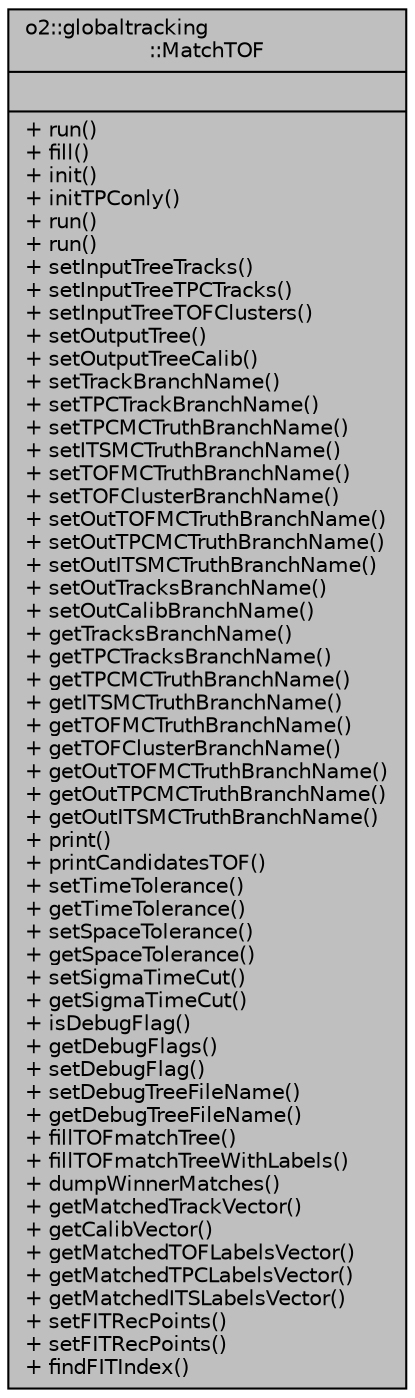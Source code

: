 digraph "o2::globaltracking::MatchTOF"
{
 // INTERACTIVE_SVG=YES
  bgcolor="transparent";
  edge [fontname="Helvetica",fontsize="10",labelfontname="Helvetica",labelfontsize="10"];
  node [fontname="Helvetica",fontsize="10",shape=record];
  Node1 [label="{o2::globaltracking\l::MatchTOF\n||+ run()\l+ fill()\l+ init()\l+ initTPConly()\l+ run()\l+ run()\l+ setInputTreeTracks()\l+ setInputTreeTPCTracks()\l+ setInputTreeTOFClusters()\l+ setOutputTree()\l+ setOutputTreeCalib()\l+ setTrackBranchName()\l+ setTPCTrackBranchName()\l+ setTPCMCTruthBranchName()\l+ setITSMCTruthBranchName()\l+ setTOFMCTruthBranchName()\l+ setTOFClusterBranchName()\l+ setOutTOFMCTruthBranchName()\l+ setOutTPCMCTruthBranchName()\l+ setOutITSMCTruthBranchName()\l+ setOutTracksBranchName()\l+ setOutCalibBranchName()\l+ getTracksBranchName()\l+ getTPCTracksBranchName()\l+ getTPCMCTruthBranchName()\l+ getITSMCTruthBranchName()\l+ getTOFMCTruthBranchName()\l+ getTOFClusterBranchName()\l+ getOutTOFMCTruthBranchName()\l+ getOutTPCMCTruthBranchName()\l+ getOutITSMCTruthBranchName()\l+ print()\l+ printCandidatesTOF()\l+ setTimeTolerance()\l+ getTimeTolerance()\l+ setSpaceTolerance()\l+ getSpaceTolerance()\l+ setSigmaTimeCut()\l+ getSigmaTimeCut()\l+ isDebugFlag()\l+ getDebugFlags()\l+ setDebugFlag()\l+ setDebugTreeFileName()\l+ getDebugTreeFileName()\l+ fillTOFmatchTree()\l+ fillTOFmatchTreeWithLabels()\l+ dumpWinnerMatches()\l+ getMatchedTrackVector()\l+ getCalibVector()\l+ getMatchedTOFLabelsVector()\l+ getMatchedTPCLabelsVector()\l+ getMatchedITSLabelsVector()\l+ setFITRecPoints()\l+ setFITRecPoints()\l+ findFITIndex()\l}",height=0.2,width=0.4,color="black", fillcolor="grey75", style="filled", fontcolor="black"];
}
